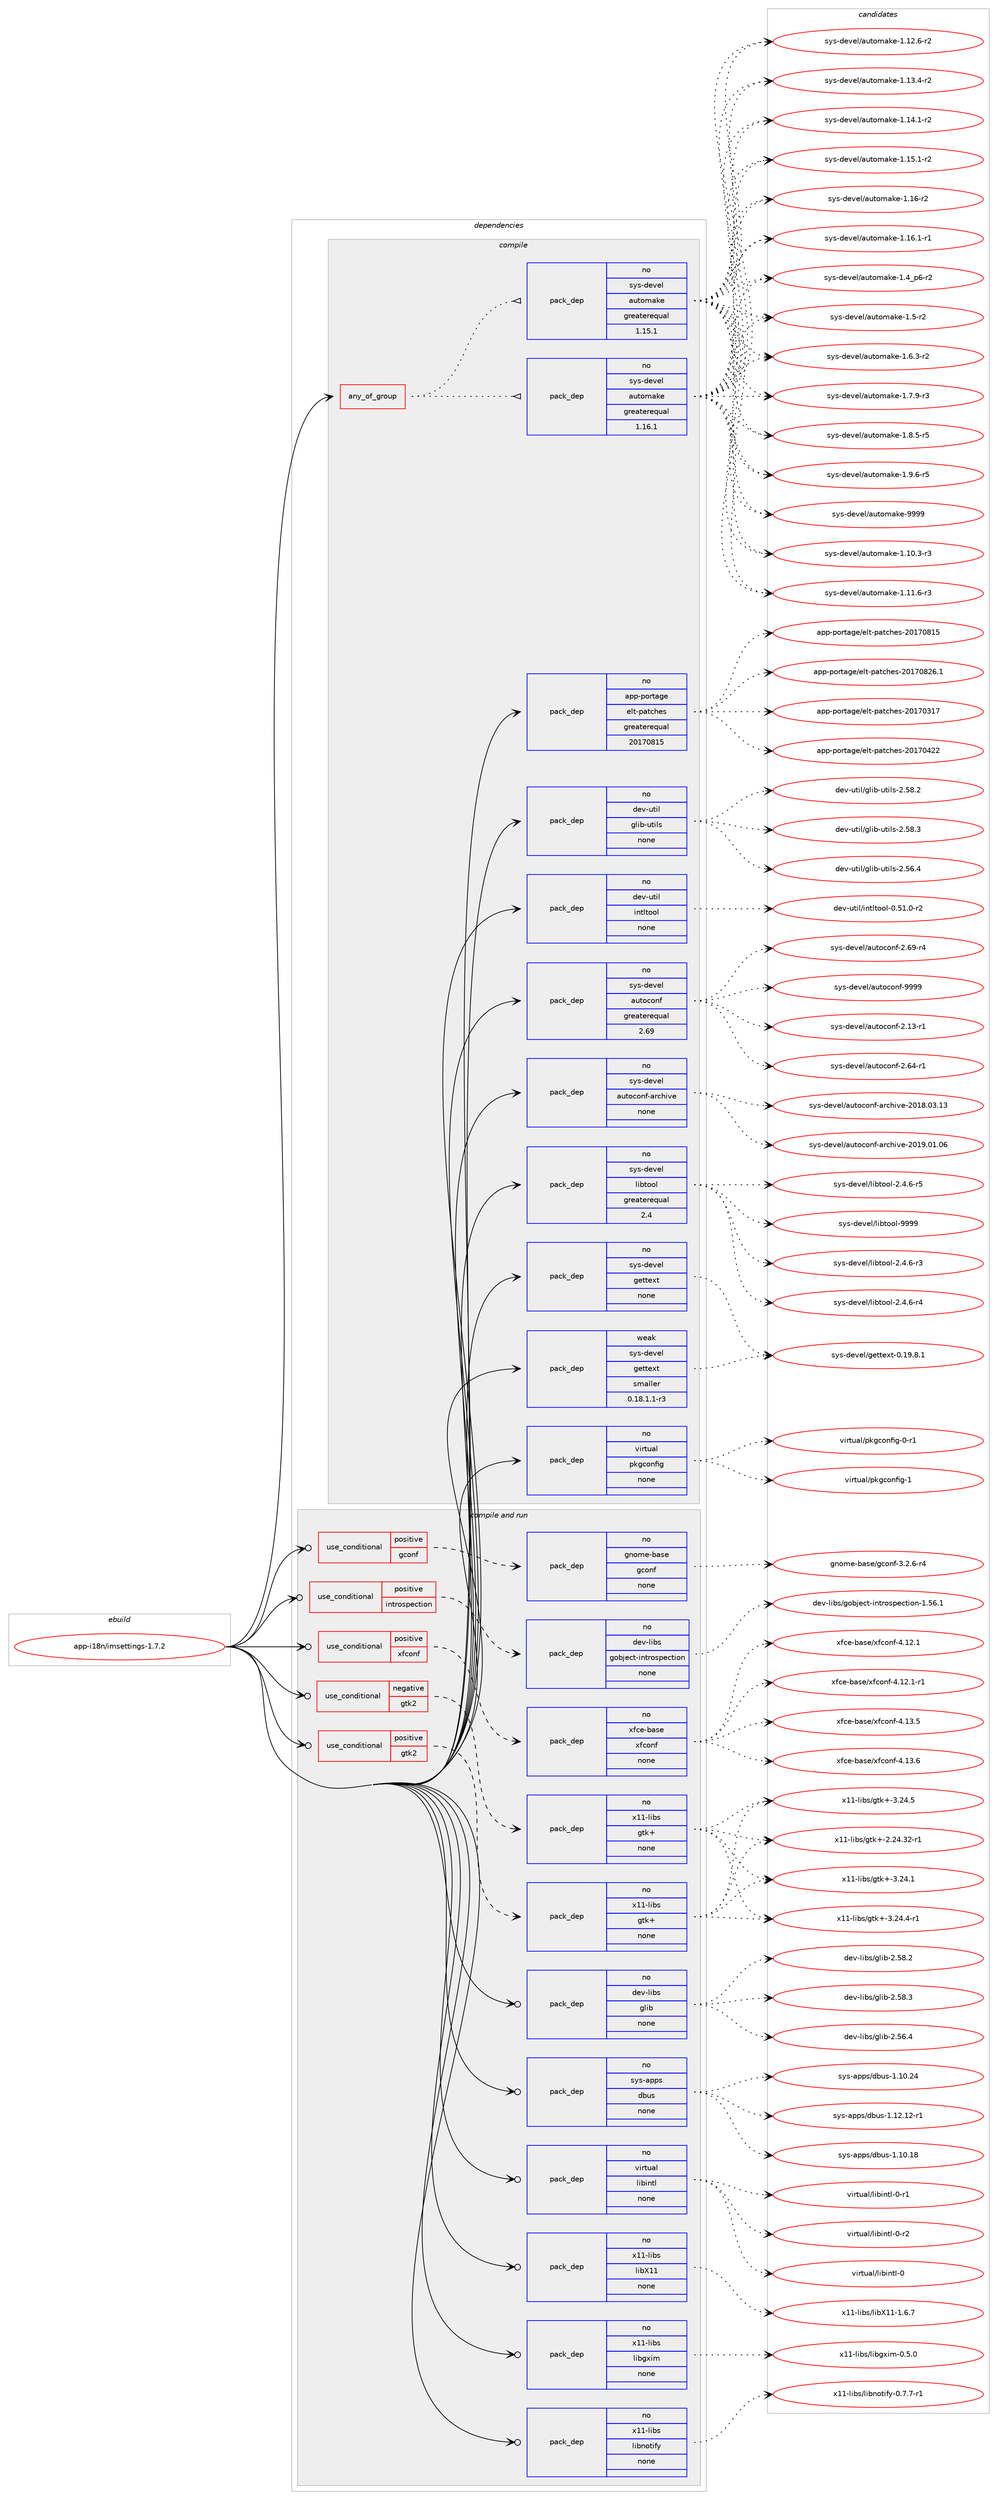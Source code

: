 digraph prolog {

# *************
# Graph options
# *************

newrank=true;
concentrate=true;
compound=true;
graph [rankdir=LR,fontname=Helvetica,fontsize=10,ranksep=1.5];#, ranksep=2.5, nodesep=0.2];
edge  [arrowhead=vee];
node  [fontname=Helvetica,fontsize=10];

# **********
# The ebuild
# **********

subgraph cluster_leftcol {
color=gray;
rank=same;
label=<<i>ebuild</i>>;
id [label="app-i18n/imsettings-1.7.2", color=red, width=4, href="../app-i18n/imsettings-1.7.2.svg"];
}

# ****************
# The dependencies
# ****************

subgraph cluster_midcol {
color=gray;
label=<<i>dependencies</i>>;
subgraph cluster_compile {
fillcolor="#eeeeee";
style=filled;
label=<<i>compile</i>>;
subgraph any19577 {
dependency1295420 [label=<<TABLE BORDER="0" CELLBORDER="1" CELLSPACING="0" CELLPADDING="4"><TR><TD CELLPADDING="10">any_of_group</TD></TR></TABLE>>, shape=none, color=red];subgraph pack922636 {
dependency1295421 [label=<<TABLE BORDER="0" CELLBORDER="1" CELLSPACING="0" CELLPADDING="4" WIDTH="220"><TR><TD ROWSPAN="6" CELLPADDING="30">pack_dep</TD></TR><TR><TD WIDTH="110">no</TD></TR><TR><TD>sys-devel</TD></TR><TR><TD>automake</TD></TR><TR><TD>greaterequal</TD></TR><TR><TD>1.16.1</TD></TR></TABLE>>, shape=none, color=blue];
}
dependency1295420:e -> dependency1295421:w [weight=20,style="dotted",arrowhead="oinv"];
subgraph pack922637 {
dependency1295422 [label=<<TABLE BORDER="0" CELLBORDER="1" CELLSPACING="0" CELLPADDING="4" WIDTH="220"><TR><TD ROWSPAN="6" CELLPADDING="30">pack_dep</TD></TR><TR><TD WIDTH="110">no</TD></TR><TR><TD>sys-devel</TD></TR><TR><TD>automake</TD></TR><TR><TD>greaterequal</TD></TR><TR><TD>1.15.1</TD></TR></TABLE>>, shape=none, color=blue];
}
dependency1295420:e -> dependency1295422:w [weight=20,style="dotted",arrowhead="oinv"];
}
id:e -> dependency1295420:w [weight=20,style="solid",arrowhead="vee"];
subgraph pack922638 {
dependency1295423 [label=<<TABLE BORDER="0" CELLBORDER="1" CELLSPACING="0" CELLPADDING="4" WIDTH="220"><TR><TD ROWSPAN="6" CELLPADDING="30">pack_dep</TD></TR><TR><TD WIDTH="110">no</TD></TR><TR><TD>app-portage</TD></TR><TR><TD>elt-patches</TD></TR><TR><TD>greaterequal</TD></TR><TR><TD>20170815</TD></TR></TABLE>>, shape=none, color=blue];
}
id:e -> dependency1295423:w [weight=20,style="solid",arrowhead="vee"];
subgraph pack922639 {
dependency1295424 [label=<<TABLE BORDER="0" CELLBORDER="1" CELLSPACING="0" CELLPADDING="4" WIDTH="220"><TR><TD ROWSPAN="6" CELLPADDING="30">pack_dep</TD></TR><TR><TD WIDTH="110">no</TD></TR><TR><TD>dev-util</TD></TR><TR><TD>glib-utils</TD></TR><TR><TD>none</TD></TR><TR><TD></TD></TR></TABLE>>, shape=none, color=blue];
}
id:e -> dependency1295424:w [weight=20,style="solid",arrowhead="vee"];
subgraph pack922640 {
dependency1295425 [label=<<TABLE BORDER="0" CELLBORDER="1" CELLSPACING="0" CELLPADDING="4" WIDTH="220"><TR><TD ROWSPAN="6" CELLPADDING="30">pack_dep</TD></TR><TR><TD WIDTH="110">no</TD></TR><TR><TD>dev-util</TD></TR><TR><TD>intltool</TD></TR><TR><TD>none</TD></TR><TR><TD></TD></TR></TABLE>>, shape=none, color=blue];
}
id:e -> dependency1295425:w [weight=20,style="solid",arrowhead="vee"];
subgraph pack922641 {
dependency1295426 [label=<<TABLE BORDER="0" CELLBORDER="1" CELLSPACING="0" CELLPADDING="4" WIDTH="220"><TR><TD ROWSPAN="6" CELLPADDING="30">pack_dep</TD></TR><TR><TD WIDTH="110">no</TD></TR><TR><TD>sys-devel</TD></TR><TR><TD>autoconf</TD></TR><TR><TD>greaterequal</TD></TR><TR><TD>2.69</TD></TR></TABLE>>, shape=none, color=blue];
}
id:e -> dependency1295426:w [weight=20,style="solid",arrowhead="vee"];
subgraph pack922642 {
dependency1295427 [label=<<TABLE BORDER="0" CELLBORDER="1" CELLSPACING="0" CELLPADDING="4" WIDTH="220"><TR><TD ROWSPAN="6" CELLPADDING="30">pack_dep</TD></TR><TR><TD WIDTH="110">no</TD></TR><TR><TD>sys-devel</TD></TR><TR><TD>autoconf-archive</TD></TR><TR><TD>none</TD></TR><TR><TD></TD></TR></TABLE>>, shape=none, color=blue];
}
id:e -> dependency1295427:w [weight=20,style="solid",arrowhead="vee"];
subgraph pack922643 {
dependency1295428 [label=<<TABLE BORDER="0" CELLBORDER="1" CELLSPACING="0" CELLPADDING="4" WIDTH="220"><TR><TD ROWSPAN="6" CELLPADDING="30">pack_dep</TD></TR><TR><TD WIDTH="110">no</TD></TR><TR><TD>sys-devel</TD></TR><TR><TD>gettext</TD></TR><TR><TD>none</TD></TR><TR><TD></TD></TR></TABLE>>, shape=none, color=blue];
}
id:e -> dependency1295428:w [weight=20,style="solid",arrowhead="vee"];
subgraph pack922644 {
dependency1295429 [label=<<TABLE BORDER="0" CELLBORDER="1" CELLSPACING="0" CELLPADDING="4" WIDTH="220"><TR><TD ROWSPAN="6" CELLPADDING="30">pack_dep</TD></TR><TR><TD WIDTH="110">no</TD></TR><TR><TD>sys-devel</TD></TR><TR><TD>libtool</TD></TR><TR><TD>greaterequal</TD></TR><TR><TD>2.4</TD></TR></TABLE>>, shape=none, color=blue];
}
id:e -> dependency1295429:w [weight=20,style="solid",arrowhead="vee"];
subgraph pack922645 {
dependency1295430 [label=<<TABLE BORDER="0" CELLBORDER="1" CELLSPACING="0" CELLPADDING="4" WIDTH="220"><TR><TD ROWSPAN="6" CELLPADDING="30">pack_dep</TD></TR><TR><TD WIDTH="110">no</TD></TR><TR><TD>virtual</TD></TR><TR><TD>pkgconfig</TD></TR><TR><TD>none</TD></TR><TR><TD></TD></TR></TABLE>>, shape=none, color=blue];
}
id:e -> dependency1295430:w [weight=20,style="solid",arrowhead="vee"];
subgraph pack922646 {
dependency1295431 [label=<<TABLE BORDER="0" CELLBORDER="1" CELLSPACING="0" CELLPADDING="4" WIDTH="220"><TR><TD ROWSPAN="6" CELLPADDING="30">pack_dep</TD></TR><TR><TD WIDTH="110">weak</TD></TR><TR><TD>sys-devel</TD></TR><TR><TD>gettext</TD></TR><TR><TD>smaller</TD></TR><TR><TD>0.18.1.1-r3</TD></TR></TABLE>>, shape=none, color=blue];
}
id:e -> dependency1295431:w [weight=20,style="solid",arrowhead="vee"];
}
subgraph cluster_compileandrun {
fillcolor="#eeeeee";
style=filled;
label=<<i>compile and run</i>>;
subgraph cond352669 {
dependency1295432 [label=<<TABLE BORDER="0" CELLBORDER="1" CELLSPACING="0" CELLPADDING="4"><TR><TD ROWSPAN="3" CELLPADDING="10">use_conditional</TD></TR><TR><TD>negative</TD></TR><TR><TD>gtk2</TD></TR></TABLE>>, shape=none, color=red];
subgraph pack922647 {
dependency1295433 [label=<<TABLE BORDER="0" CELLBORDER="1" CELLSPACING="0" CELLPADDING="4" WIDTH="220"><TR><TD ROWSPAN="6" CELLPADDING="30">pack_dep</TD></TR><TR><TD WIDTH="110">no</TD></TR><TR><TD>x11-libs</TD></TR><TR><TD>gtk+</TD></TR><TR><TD>none</TD></TR><TR><TD></TD></TR></TABLE>>, shape=none, color=blue];
}
dependency1295432:e -> dependency1295433:w [weight=20,style="dashed",arrowhead="vee"];
}
id:e -> dependency1295432:w [weight=20,style="solid",arrowhead="odotvee"];
subgraph cond352670 {
dependency1295434 [label=<<TABLE BORDER="0" CELLBORDER="1" CELLSPACING="0" CELLPADDING="4"><TR><TD ROWSPAN="3" CELLPADDING="10">use_conditional</TD></TR><TR><TD>positive</TD></TR><TR><TD>gconf</TD></TR></TABLE>>, shape=none, color=red];
subgraph pack922648 {
dependency1295435 [label=<<TABLE BORDER="0" CELLBORDER="1" CELLSPACING="0" CELLPADDING="4" WIDTH="220"><TR><TD ROWSPAN="6" CELLPADDING="30">pack_dep</TD></TR><TR><TD WIDTH="110">no</TD></TR><TR><TD>gnome-base</TD></TR><TR><TD>gconf</TD></TR><TR><TD>none</TD></TR><TR><TD></TD></TR></TABLE>>, shape=none, color=blue];
}
dependency1295434:e -> dependency1295435:w [weight=20,style="dashed",arrowhead="vee"];
}
id:e -> dependency1295434:w [weight=20,style="solid",arrowhead="odotvee"];
subgraph cond352671 {
dependency1295436 [label=<<TABLE BORDER="0" CELLBORDER="1" CELLSPACING="0" CELLPADDING="4"><TR><TD ROWSPAN="3" CELLPADDING="10">use_conditional</TD></TR><TR><TD>positive</TD></TR><TR><TD>gtk2</TD></TR></TABLE>>, shape=none, color=red];
subgraph pack922649 {
dependency1295437 [label=<<TABLE BORDER="0" CELLBORDER="1" CELLSPACING="0" CELLPADDING="4" WIDTH="220"><TR><TD ROWSPAN="6" CELLPADDING="30">pack_dep</TD></TR><TR><TD WIDTH="110">no</TD></TR><TR><TD>x11-libs</TD></TR><TR><TD>gtk+</TD></TR><TR><TD>none</TD></TR><TR><TD></TD></TR></TABLE>>, shape=none, color=blue];
}
dependency1295436:e -> dependency1295437:w [weight=20,style="dashed",arrowhead="vee"];
}
id:e -> dependency1295436:w [weight=20,style="solid",arrowhead="odotvee"];
subgraph cond352672 {
dependency1295438 [label=<<TABLE BORDER="0" CELLBORDER="1" CELLSPACING="0" CELLPADDING="4"><TR><TD ROWSPAN="3" CELLPADDING="10">use_conditional</TD></TR><TR><TD>positive</TD></TR><TR><TD>introspection</TD></TR></TABLE>>, shape=none, color=red];
subgraph pack922650 {
dependency1295439 [label=<<TABLE BORDER="0" CELLBORDER="1" CELLSPACING="0" CELLPADDING="4" WIDTH="220"><TR><TD ROWSPAN="6" CELLPADDING="30">pack_dep</TD></TR><TR><TD WIDTH="110">no</TD></TR><TR><TD>dev-libs</TD></TR><TR><TD>gobject-introspection</TD></TR><TR><TD>none</TD></TR><TR><TD></TD></TR></TABLE>>, shape=none, color=blue];
}
dependency1295438:e -> dependency1295439:w [weight=20,style="dashed",arrowhead="vee"];
}
id:e -> dependency1295438:w [weight=20,style="solid",arrowhead="odotvee"];
subgraph cond352673 {
dependency1295440 [label=<<TABLE BORDER="0" CELLBORDER="1" CELLSPACING="0" CELLPADDING="4"><TR><TD ROWSPAN="3" CELLPADDING="10">use_conditional</TD></TR><TR><TD>positive</TD></TR><TR><TD>xfconf</TD></TR></TABLE>>, shape=none, color=red];
subgraph pack922651 {
dependency1295441 [label=<<TABLE BORDER="0" CELLBORDER="1" CELLSPACING="0" CELLPADDING="4" WIDTH="220"><TR><TD ROWSPAN="6" CELLPADDING="30">pack_dep</TD></TR><TR><TD WIDTH="110">no</TD></TR><TR><TD>xfce-base</TD></TR><TR><TD>xfconf</TD></TR><TR><TD>none</TD></TR><TR><TD></TD></TR></TABLE>>, shape=none, color=blue];
}
dependency1295440:e -> dependency1295441:w [weight=20,style="dashed",arrowhead="vee"];
}
id:e -> dependency1295440:w [weight=20,style="solid",arrowhead="odotvee"];
subgraph pack922652 {
dependency1295442 [label=<<TABLE BORDER="0" CELLBORDER="1" CELLSPACING="0" CELLPADDING="4" WIDTH="220"><TR><TD ROWSPAN="6" CELLPADDING="30">pack_dep</TD></TR><TR><TD WIDTH="110">no</TD></TR><TR><TD>dev-libs</TD></TR><TR><TD>glib</TD></TR><TR><TD>none</TD></TR><TR><TD></TD></TR></TABLE>>, shape=none, color=blue];
}
id:e -> dependency1295442:w [weight=20,style="solid",arrowhead="odotvee"];
subgraph pack922653 {
dependency1295443 [label=<<TABLE BORDER="0" CELLBORDER="1" CELLSPACING="0" CELLPADDING="4" WIDTH="220"><TR><TD ROWSPAN="6" CELLPADDING="30">pack_dep</TD></TR><TR><TD WIDTH="110">no</TD></TR><TR><TD>sys-apps</TD></TR><TR><TD>dbus</TD></TR><TR><TD>none</TD></TR><TR><TD></TD></TR></TABLE>>, shape=none, color=blue];
}
id:e -> dependency1295443:w [weight=20,style="solid",arrowhead="odotvee"];
subgraph pack922654 {
dependency1295444 [label=<<TABLE BORDER="0" CELLBORDER="1" CELLSPACING="0" CELLPADDING="4" WIDTH="220"><TR><TD ROWSPAN="6" CELLPADDING="30">pack_dep</TD></TR><TR><TD WIDTH="110">no</TD></TR><TR><TD>virtual</TD></TR><TR><TD>libintl</TD></TR><TR><TD>none</TD></TR><TR><TD></TD></TR></TABLE>>, shape=none, color=blue];
}
id:e -> dependency1295444:w [weight=20,style="solid",arrowhead="odotvee"];
subgraph pack922655 {
dependency1295445 [label=<<TABLE BORDER="0" CELLBORDER="1" CELLSPACING="0" CELLPADDING="4" WIDTH="220"><TR><TD ROWSPAN="6" CELLPADDING="30">pack_dep</TD></TR><TR><TD WIDTH="110">no</TD></TR><TR><TD>x11-libs</TD></TR><TR><TD>libX11</TD></TR><TR><TD>none</TD></TR><TR><TD></TD></TR></TABLE>>, shape=none, color=blue];
}
id:e -> dependency1295445:w [weight=20,style="solid",arrowhead="odotvee"];
subgraph pack922656 {
dependency1295446 [label=<<TABLE BORDER="0" CELLBORDER="1" CELLSPACING="0" CELLPADDING="4" WIDTH="220"><TR><TD ROWSPAN="6" CELLPADDING="30">pack_dep</TD></TR><TR><TD WIDTH="110">no</TD></TR><TR><TD>x11-libs</TD></TR><TR><TD>libgxim</TD></TR><TR><TD>none</TD></TR><TR><TD></TD></TR></TABLE>>, shape=none, color=blue];
}
id:e -> dependency1295446:w [weight=20,style="solid",arrowhead="odotvee"];
subgraph pack922657 {
dependency1295447 [label=<<TABLE BORDER="0" CELLBORDER="1" CELLSPACING="0" CELLPADDING="4" WIDTH="220"><TR><TD ROWSPAN="6" CELLPADDING="30">pack_dep</TD></TR><TR><TD WIDTH="110">no</TD></TR><TR><TD>x11-libs</TD></TR><TR><TD>libnotify</TD></TR><TR><TD>none</TD></TR><TR><TD></TD></TR></TABLE>>, shape=none, color=blue];
}
id:e -> dependency1295447:w [weight=20,style="solid",arrowhead="odotvee"];
}
subgraph cluster_run {
fillcolor="#eeeeee";
style=filled;
label=<<i>run</i>>;
}
}

# **************
# The candidates
# **************

subgraph cluster_choices {
rank=same;
color=gray;
label=<<i>candidates</i>>;

subgraph choice922636 {
color=black;
nodesep=1;
choice11512111545100101118101108479711711611110997107101454946494846514511451 [label="sys-devel/automake-1.10.3-r3", color=red, width=4,href="../sys-devel/automake-1.10.3-r3.svg"];
choice11512111545100101118101108479711711611110997107101454946494946544511451 [label="sys-devel/automake-1.11.6-r3", color=red, width=4,href="../sys-devel/automake-1.11.6-r3.svg"];
choice11512111545100101118101108479711711611110997107101454946495046544511450 [label="sys-devel/automake-1.12.6-r2", color=red, width=4,href="../sys-devel/automake-1.12.6-r2.svg"];
choice11512111545100101118101108479711711611110997107101454946495146524511450 [label="sys-devel/automake-1.13.4-r2", color=red, width=4,href="../sys-devel/automake-1.13.4-r2.svg"];
choice11512111545100101118101108479711711611110997107101454946495246494511450 [label="sys-devel/automake-1.14.1-r2", color=red, width=4,href="../sys-devel/automake-1.14.1-r2.svg"];
choice11512111545100101118101108479711711611110997107101454946495346494511450 [label="sys-devel/automake-1.15.1-r2", color=red, width=4,href="../sys-devel/automake-1.15.1-r2.svg"];
choice1151211154510010111810110847971171161111099710710145494649544511450 [label="sys-devel/automake-1.16-r2", color=red, width=4,href="../sys-devel/automake-1.16-r2.svg"];
choice11512111545100101118101108479711711611110997107101454946495446494511449 [label="sys-devel/automake-1.16.1-r1", color=red, width=4,href="../sys-devel/automake-1.16.1-r1.svg"];
choice115121115451001011181011084797117116111109971071014549465295112544511450 [label="sys-devel/automake-1.4_p6-r2", color=red, width=4,href="../sys-devel/automake-1.4_p6-r2.svg"];
choice11512111545100101118101108479711711611110997107101454946534511450 [label="sys-devel/automake-1.5-r2", color=red, width=4,href="../sys-devel/automake-1.5-r2.svg"];
choice115121115451001011181011084797117116111109971071014549465446514511450 [label="sys-devel/automake-1.6.3-r2", color=red, width=4,href="../sys-devel/automake-1.6.3-r2.svg"];
choice115121115451001011181011084797117116111109971071014549465546574511451 [label="sys-devel/automake-1.7.9-r3", color=red, width=4,href="../sys-devel/automake-1.7.9-r3.svg"];
choice115121115451001011181011084797117116111109971071014549465646534511453 [label="sys-devel/automake-1.8.5-r5", color=red, width=4,href="../sys-devel/automake-1.8.5-r5.svg"];
choice115121115451001011181011084797117116111109971071014549465746544511453 [label="sys-devel/automake-1.9.6-r5", color=red, width=4,href="../sys-devel/automake-1.9.6-r5.svg"];
choice115121115451001011181011084797117116111109971071014557575757 [label="sys-devel/automake-9999", color=red, width=4,href="../sys-devel/automake-9999.svg"];
dependency1295421:e -> choice11512111545100101118101108479711711611110997107101454946494846514511451:w [style=dotted,weight="100"];
dependency1295421:e -> choice11512111545100101118101108479711711611110997107101454946494946544511451:w [style=dotted,weight="100"];
dependency1295421:e -> choice11512111545100101118101108479711711611110997107101454946495046544511450:w [style=dotted,weight="100"];
dependency1295421:e -> choice11512111545100101118101108479711711611110997107101454946495146524511450:w [style=dotted,weight="100"];
dependency1295421:e -> choice11512111545100101118101108479711711611110997107101454946495246494511450:w [style=dotted,weight="100"];
dependency1295421:e -> choice11512111545100101118101108479711711611110997107101454946495346494511450:w [style=dotted,weight="100"];
dependency1295421:e -> choice1151211154510010111810110847971171161111099710710145494649544511450:w [style=dotted,weight="100"];
dependency1295421:e -> choice11512111545100101118101108479711711611110997107101454946495446494511449:w [style=dotted,weight="100"];
dependency1295421:e -> choice115121115451001011181011084797117116111109971071014549465295112544511450:w [style=dotted,weight="100"];
dependency1295421:e -> choice11512111545100101118101108479711711611110997107101454946534511450:w [style=dotted,weight="100"];
dependency1295421:e -> choice115121115451001011181011084797117116111109971071014549465446514511450:w [style=dotted,weight="100"];
dependency1295421:e -> choice115121115451001011181011084797117116111109971071014549465546574511451:w [style=dotted,weight="100"];
dependency1295421:e -> choice115121115451001011181011084797117116111109971071014549465646534511453:w [style=dotted,weight="100"];
dependency1295421:e -> choice115121115451001011181011084797117116111109971071014549465746544511453:w [style=dotted,weight="100"];
dependency1295421:e -> choice115121115451001011181011084797117116111109971071014557575757:w [style=dotted,weight="100"];
}
subgraph choice922637 {
color=black;
nodesep=1;
choice11512111545100101118101108479711711611110997107101454946494846514511451 [label="sys-devel/automake-1.10.3-r3", color=red, width=4,href="../sys-devel/automake-1.10.3-r3.svg"];
choice11512111545100101118101108479711711611110997107101454946494946544511451 [label="sys-devel/automake-1.11.6-r3", color=red, width=4,href="../sys-devel/automake-1.11.6-r3.svg"];
choice11512111545100101118101108479711711611110997107101454946495046544511450 [label="sys-devel/automake-1.12.6-r2", color=red, width=4,href="../sys-devel/automake-1.12.6-r2.svg"];
choice11512111545100101118101108479711711611110997107101454946495146524511450 [label="sys-devel/automake-1.13.4-r2", color=red, width=4,href="../sys-devel/automake-1.13.4-r2.svg"];
choice11512111545100101118101108479711711611110997107101454946495246494511450 [label="sys-devel/automake-1.14.1-r2", color=red, width=4,href="../sys-devel/automake-1.14.1-r2.svg"];
choice11512111545100101118101108479711711611110997107101454946495346494511450 [label="sys-devel/automake-1.15.1-r2", color=red, width=4,href="../sys-devel/automake-1.15.1-r2.svg"];
choice1151211154510010111810110847971171161111099710710145494649544511450 [label="sys-devel/automake-1.16-r2", color=red, width=4,href="../sys-devel/automake-1.16-r2.svg"];
choice11512111545100101118101108479711711611110997107101454946495446494511449 [label="sys-devel/automake-1.16.1-r1", color=red, width=4,href="../sys-devel/automake-1.16.1-r1.svg"];
choice115121115451001011181011084797117116111109971071014549465295112544511450 [label="sys-devel/automake-1.4_p6-r2", color=red, width=4,href="../sys-devel/automake-1.4_p6-r2.svg"];
choice11512111545100101118101108479711711611110997107101454946534511450 [label="sys-devel/automake-1.5-r2", color=red, width=4,href="../sys-devel/automake-1.5-r2.svg"];
choice115121115451001011181011084797117116111109971071014549465446514511450 [label="sys-devel/automake-1.6.3-r2", color=red, width=4,href="../sys-devel/automake-1.6.3-r2.svg"];
choice115121115451001011181011084797117116111109971071014549465546574511451 [label="sys-devel/automake-1.7.9-r3", color=red, width=4,href="../sys-devel/automake-1.7.9-r3.svg"];
choice115121115451001011181011084797117116111109971071014549465646534511453 [label="sys-devel/automake-1.8.5-r5", color=red, width=4,href="../sys-devel/automake-1.8.5-r5.svg"];
choice115121115451001011181011084797117116111109971071014549465746544511453 [label="sys-devel/automake-1.9.6-r5", color=red, width=4,href="../sys-devel/automake-1.9.6-r5.svg"];
choice115121115451001011181011084797117116111109971071014557575757 [label="sys-devel/automake-9999", color=red, width=4,href="../sys-devel/automake-9999.svg"];
dependency1295422:e -> choice11512111545100101118101108479711711611110997107101454946494846514511451:w [style=dotted,weight="100"];
dependency1295422:e -> choice11512111545100101118101108479711711611110997107101454946494946544511451:w [style=dotted,weight="100"];
dependency1295422:e -> choice11512111545100101118101108479711711611110997107101454946495046544511450:w [style=dotted,weight="100"];
dependency1295422:e -> choice11512111545100101118101108479711711611110997107101454946495146524511450:w [style=dotted,weight="100"];
dependency1295422:e -> choice11512111545100101118101108479711711611110997107101454946495246494511450:w [style=dotted,weight="100"];
dependency1295422:e -> choice11512111545100101118101108479711711611110997107101454946495346494511450:w [style=dotted,weight="100"];
dependency1295422:e -> choice1151211154510010111810110847971171161111099710710145494649544511450:w [style=dotted,weight="100"];
dependency1295422:e -> choice11512111545100101118101108479711711611110997107101454946495446494511449:w [style=dotted,weight="100"];
dependency1295422:e -> choice115121115451001011181011084797117116111109971071014549465295112544511450:w [style=dotted,weight="100"];
dependency1295422:e -> choice11512111545100101118101108479711711611110997107101454946534511450:w [style=dotted,weight="100"];
dependency1295422:e -> choice115121115451001011181011084797117116111109971071014549465446514511450:w [style=dotted,weight="100"];
dependency1295422:e -> choice115121115451001011181011084797117116111109971071014549465546574511451:w [style=dotted,weight="100"];
dependency1295422:e -> choice115121115451001011181011084797117116111109971071014549465646534511453:w [style=dotted,weight="100"];
dependency1295422:e -> choice115121115451001011181011084797117116111109971071014549465746544511453:w [style=dotted,weight="100"];
dependency1295422:e -> choice115121115451001011181011084797117116111109971071014557575757:w [style=dotted,weight="100"];
}
subgraph choice922638 {
color=black;
nodesep=1;
choice97112112451121111141169710310147101108116451129711699104101115455048495548514955 [label="app-portage/elt-patches-20170317", color=red, width=4,href="../app-portage/elt-patches-20170317.svg"];
choice97112112451121111141169710310147101108116451129711699104101115455048495548525050 [label="app-portage/elt-patches-20170422", color=red, width=4,href="../app-portage/elt-patches-20170422.svg"];
choice97112112451121111141169710310147101108116451129711699104101115455048495548564953 [label="app-portage/elt-patches-20170815", color=red, width=4,href="../app-portage/elt-patches-20170815.svg"];
choice971121124511211111411697103101471011081164511297116991041011154550484955485650544649 [label="app-portage/elt-patches-20170826.1", color=red, width=4,href="../app-portage/elt-patches-20170826.1.svg"];
dependency1295423:e -> choice97112112451121111141169710310147101108116451129711699104101115455048495548514955:w [style=dotted,weight="100"];
dependency1295423:e -> choice97112112451121111141169710310147101108116451129711699104101115455048495548525050:w [style=dotted,weight="100"];
dependency1295423:e -> choice97112112451121111141169710310147101108116451129711699104101115455048495548564953:w [style=dotted,weight="100"];
dependency1295423:e -> choice971121124511211111411697103101471011081164511297116991041011154550484955485650544649:w [style=dotted,weight="100"];
}
subgraph choice922639 {
color=black;
nodesep=1;
choice1001011184511711610510847103108105984511711610510811545504653544652 [label="dev-util/glib-utils-2.56.4", color=red, width=4,href="../dev-util/glib-utils-2.56.4.svg"];
choice1001011184511711610510847103108105984511711610510811545504653564650 [label="dev-util/glib-utils-2.58.2", color=red, width=4,href="../dev-util/glib-utils-2.58.2.svg"];
choice1001011184511711610510847103108105984511711610510811545504653564651 [label="dev-util/glib-utils-2.58.3", color=red, width=4,href="../dev-util/glib-utils-2.58.3.svg"];
dependency1295424:e -> choice1001011184511711610510847103108105984511711610510811545504653544652:w [style=dotted,weight="100"];
dependency1295424:e -> choice1001011184511711610510847103108105984511711610510811545504653564650:w [style=dotted,weight="100"];
dependency1295424:e -> choice1001011184511711610510847103108105984511711610510811545504653564651:w [style=dotted,weight="100"];
}
subgraph choice922640 {
color=black;
nodesep=1;
choice1001011184511711610510847105110116108116111111108454846534946484511450 [label="dev-util/intltool-0.51.0-r2", color=red, width=4,href="../dev-util/intltool-0.51.0-r2.svg"];
dependency1295425:e -> choice1001011184511711610510847105110116108116111111108454846534946484511450:w [style=dotted,weight="100"];
}
subgraph choice922641 {
color=black;
nodesep=1;
choice1151211154510010111810110847971171161119911111010245504649514511449 [label="sys-devel/autoconf-2.13-r1", color=red, width=4,href="../sys-devel/autoconf-2.13-r1.svg"];
choice1151211154510010111810110847971171161119911111010245504654524511449 [label="sys-devel/autoconf-2.64-r1", color=red, width=4,href="../sys-devel/autoconf-2.64-r1.svg"];
choice1151211154510010111810110847971171161119911111010245504654574511452 [label="sys-devel/autoconf-2.69-r4", color=red, width=4,href="../sys-devel/autoconf-2.69-r4.svg"];
choice115121115451001011181011084797117116111991111101024557575757 [label="sys-devel/autoconf-9999", color=red, width=4,href="../sys-devel/autoconf-9999.svg"];
dependency1295426:e -> choice1151211154510010111810110847971171161119911111010245504649514511449:w [style=dotted,weight="100"];
dependency1295426:e -> choice1151211154510010111810110847971171161119911111010245504654524511449:w [style=dotted,weight="100"];
dependency1295426:e -> choice1151211154510010111810110847971171161119911111010245504654574511452:w [style=dotted,weight="100"];
dependency1295426:e -> choice115121115451001011181011084797117116111991111101024557575757:w [style=dotted,weight="100"];
}
subgraph choice922642 {
color=black;
nodesep=1;
choice115121115451001011181011084797117116111991111101024597114991041051181014550484956464851464951 [label="sys-devel/autoconf-archive-2018.03.13", color=red, width=4,href="../sys-devel/autoconf-archive-2018.03.13.svg"];
choice115121115451001011181011084797117116111991111101024597114991041051181014550484957464849464854 [label="sys-devel/autoconf-archive-2019.01.06", color=red, width=4,href="../sys-devel/autoconf-archive-2019.01.06.svg"];
dependency1295427:e -> choice115121115451001011181011084797117116111991111101024597114991041051181014550484956464851464951:w [style=dotted,weight="100"];
dependency1295427:e -> choice115121115451001011181011084797117116111991111101024597114991041051181014550484957464849464854:w [style=dotted,weight="100"];
}
subgraph choice922643 {
color=black;
nodesep=1;
choice1151211154510010111810110847103101116116101120116454846495746564649 [label="sys-devel/gettext-0.19.8.1", color=red, width=4,href="../sys-devel/gettext-0.19.8.1.svg"];
dependency1295428:e -> choice1151211154510010111810110847103101116116101120116454846495746564649:w [style=dotted,weight="100"];
}
subgraph choice922644 {
color=black;
nodesep=1;
choice1151211154510010111810110847108105981161111111084550465246544511451 [label="sys-devel/libtool-2.4.6-r3", color=red, width=4,href="../sys-devel/libtool-2.4.6-r3.svg"];
choice1151211154510010111810110847108105981161111111084550465246544511452 [label="sys-devel/libtool-2.4.6-r4", color=red, width=4,href="../sys-devel/libtool-2.4.6-r4.svg"];
choice1151211154510010111810110847108105981161111111084550465246544511453 [label="sys-devel/libtool-2.4.6-r5", color=red, width=4,href="../sys-devel/libtool-2.4.6-r5.svg"];
choice1151211154510010111810110847108105981161111111084557575757 [label="sys-devel/libtool-9999", color=red, width=4,href="../sys-devel/libtool-9999.svg"];
dependency1295429:e -> choice1151211154510010111810110847108105981161111111084550465246544511451:w [style=dotted,weight="100"];
dependency1295429:e -> choice1151211154510010111810110847108105981161111111084550465246544511452:w [style=dotted,weight="100"];
dependency1295429:e -> choice1151211154510010111810110847108105981161111111084550465246544511453:w [style=dotted,weight="100"];
dependency1295429:e -> choice1151211154510010111810110847108105981161111111084557575757:w [style=dotted,weight="100"];
}
subgraph choice922645 {
color=black;
nodesep=1;
choice11810511411611797108471121071039911111010210510345484511449 [label="virtual/pkgconfig-0-r1", color=red, width=4,href="../virtual/pkgconfig-0-r1.svg"];
choice1181051141161179710847112107103991111101021051034549 [label="virtual/pkgconfig-1", color=red, width=4,href="../virtual/pkgconfig-1.svg"];
dependency1295430:e -> choice11810511411611797108471121071039911111010210510345484511449:w [style=dotted,weight="100"];
dependency1295430:e -> choice1181051141161179710847112107103991111101021051034549:w [style=dotted,weight="100"];
}
subgraph choice922646 {
color=black;
nodesep=1;
choice1151211154510010111810110847103101116116101120116454846495746564649 [label="sys-devel/gettext-0.19.8.1", color=red, width=4,href="../sys-devel/gettext-0.19.8.1.svg"];
dependency1295431:e -> choice1151211154510010111810110847103101116116101120116454846495746564649:w [style=dotted,weight="100"];
}
subgraph choice922647 {
color=black;
nodesep=1;
choice12049494510810598115471031161074345504650524651504511449 [label="x11-libs/gtk+-2.24.32-r1", color=red, width=4,href="../x11-libs/gtk+-2.24.32-r1.svg"];
choice12049494510810598115471031161074345514650524649 [label="x11-libs/gtk+-3.24.1", color=red, width=4,href="../x11-libs/gtk+-3.24.1.svg"];
choice120494945108105981154710311610743455146505246524511449 [label="x11-libs/gtk+-3.24.4-r1", color=red, width=4,href="../x11-libs/gtk+-3.24.4-r1.svg"];
choice12049494510810598115471031161074345514650524653 [label="x11-libs/gtk+-3.24.5", color=red, width=4,href="../x11-libs/gtk+-3.24.5.svg"];
dependency1295433:e -> choice12049494510810598115471031161074345504650524651504511449:w [style=dotted,weight="100"];
dependency1295433:e -> choice12049494510810598115471031161074345514650524649:w [style=dotted,weight="100"];
dependency1295433:e -> choice120494945108105981154710311610743455146505246524511449:w [style=dotted,weight="100"];
dependency1295433:e -> choice12049494510810598115471031161074345514650524653:w [style=dotted,weight="100"];
}
subgraph choice922648 {
color=black;
nodesep=1;
choice10311011110910145989711510147103991111101024551465046544511452 [label="gnome-base/gconf-3.2.6-r4", color=red, width=4,href="../gnome-base/gconf-3.2.6-r4.svg"];
dependency1295435:e -> choice10311011110910145989711510147103991111101024551465046544511452:w [style=dotted,weight="100"];
}
subgraph choice922649 {
color=black;
nodesep=1;
choice12049494510810598115471031161074345504650524651504511449 [label="x11-libs/gtk+-2.24.32-r1", color=red, width=4,href="../x11-libs/gtk+-2.24.32-r1.svg"];
choice12049494510810598115471031161074345514650524649 [label="x11-libs/gtk+-3.24.1", color=red, width=4,href="../x11-libs/gtk+-3.24.1.svg"];
choice120494945108105981154710311610743455146505246524511449 [label="x11-libs/gtk+-3.24.4-r1", color=red, width=4,href="../x11-libs/gtk+-3.24.4-r1.svg"];
choice12049494510810598115471031161074345514650524653 [label="x11-libs/gtk+-3.24.5", color=red, width=4,href="../x11-libs/gtk+-3.24.5.svg"];
dependency1295437:e -> choice12049494510810598115471031161074345504650524651504511449:w [style=dotted,weight="100"];
dependency1295437:e -> choice12049494510810598115471031161074345514650524649:w [style=dotted,weight="100"];
dependency1295437:e -> choice120494945108105981154710311610743455146505246524511449:w [style=dotted,weight="100"];
dependency1295437:e -> choice12049494510810598115471031161074345514650524653:w [style=dotted,weight="100"];
}
subgraph choice922650 {
color=black;
nodesep=1;
choice1001011184510810598115471031119810610199116451051101161141111151121019911610511111045494653544649 [label="dev-libs/gobject-introspection-1.56.1", color=red, width=4,href="../dev-libs/gobject-introspection-1.56.1.svg"];
dependency1295439:e -> choice1001011184510810598115471031119810610199116451051101161141111151121019911610511111045494653544649:w [style=dotted,weight="100"];
}
subgraph choice922651 {
color=black;
nodesep=1;
choice12010299101459897115101471201029911111010245524649504649 [label="xfce-base/xfconf-4.12.1", color=red, width=4,href="../xfce-base/xfconf-4.12.1.svg"];
choice120102991014598971151014712010299111110102455246495046494511449 [label="xfce-base/xfconf-4.12.1-r1", color=red, width=4,href="../xfce-base/xfconf-4.12.1-r1.svg"];
choice12010299101459897115101471201029911111010245524649514653 [label="xfce-base/xfconf-4.13.5", color=red, width=4,href="../xfce-base/xfconf-4.13.5.svg"];
choice12010299101459897115101471201029911111010245524649514654 [label="xfce-base/xfconf-4.13.6", color=red, width=4,href="../xfce-base/xfconf-4.13.6.svg"];
dependency1295441:e -> choice12010299101459897115101471201029911111010245524649504649:w [style=dotted,weight="100"];
dependency1295441:e -> choice120102991014598971151014712010299111110102455246495046494511449:w [style=dotted,weight="100"];
dependency1295441:e -> choice12010299101459897115101471201029911111010245524649514653:w [style=dotted,weight="100"];
dependency1295441:e -> choice12010299101459897115101471201029911111010245524649514654:w [style=dotted,weight="100"];
}
subgraph choice922652 {
color=black;
nodesep=1;
choice1001011184510810598115471031081059845504653544652 [label="dev-libs/glib-2.56.4", color=red, width=4,href="../dev-libs/glib-2.56.4.svg"];
choice1001011184510810598115471031081059845504653564650 [label="dev-libs/glib-2.58.2", color=red, width=4,href="../dev-libs/glib-2.58.2.svg"];
choice1001011184510810598115471031081059845504653564651 [label="dev-libs/glib-2.58.3", color=red, width=4,href="../dev-libs/glib-2.58.3.svg"];
dependency1295442:e -> choice1001011184510810598115471031081059845504653544652:w [style=dotted,weight="100"];
dependency1295442:e -> choice1001011184510810598115471031081059845504653564650:w [style=dotted,weight="100"];
dependency1295442:e -> choice1001011184510810598115471031081059845504653564651:w [style=dotted,weight="100"];
}
subgraph choice922653 {
color=black;
nodesep=1;
choice115121115459711211211547100981171154549464948464956 [label="sys-apps/dbus-1.10.18", color=red, width=4,href="../sys-apps/dbus-1.10.18.svg"];
choice115121115459711211211547100981171154549464948465052 [label="sys-apps/dbus-1.10.24", color=red, width=4,href="../sys-apps/dbus-1.10.24.svg"];
choice1151211154597112112115471009811711545494649504649504511449 [label="sys-apps/dbus-1.12.12-r1", color=red, width=4,href="../sys-apps/dbus-1.12.12-r1.svg"];
dependency1295443:e -> choice115121115459711211211547100981171154549464948464956:w [style=dotted,weight="100"];
dependency1295443:e -> choice115121115459711211211547100981171154549464948465052:w [style=dotted,weight="100"];
dependency1295443:e -> choice1151211154597112112115471009811711545494649504649504511449:w [style=dotted,weight="100"];
}
subgraph choice922654 {
color=black;
nodesep=1;
choice1181051141161179710847108105981051101161084548 [label="virtual/libintl-0", color=red, width=4,href="../virtual/libintl-0.svg"];
choice11810511411611797108471081059810511011610845484511449 [label="virtual/libintl-0-r1", color=red, width=4,href="../virtual/libintl-0-r1.svg"];
choice11810511411611797108471081059810511011610845484511450 [label="virtual/libintl-0-r2", color=red, width=4,href="../virtual/libintl-0-r2.svg"];
dependency1295444:e -> choice1181051141161179710847108105981051101161084548:w [style=dotted,weight="100"];
dependency1295444:e -> choice11810511411611797108471081059810511011610845484511449:w [style=dotted,weight="100"];
dependency1295444:e -> choice11810511411611797108471081059810511011610845484511450:w [style=dotted,weight="100"];
}
subgraph choice922655 {
color=black;
nodesep=1;
choice120494945108105981154710810598884949454946544655 [label="x11-libs/libX11-1.6.7", color=red, width=4,href="../x11-libs/libX11-1.6.7.svg"];
dependency1295445:e -> choice120494945108105981154710810598884949454946544655:w [style=dotted,weight="100"];
}
subgraph choice922656 {
color=black;
nodesep=1;
choice120494945108105981154710810598103120105109454846534648 [label="x11-libs/libgxim-0.5.0", color=red, width=4,href="../x11-libs/libgxim-0.5.0.svg"];
dependency1295446:e -> choice120494945108105981154710810598103120105109454846534648:w [style=dotted,weight="100"];
}
subgraph choice922657 {
color=black;
nodesep=1;
choice1204949451081059811547108105981101111161051021214548465546554511449 [label="x11-libs/libnotify-0.7.7-r1", color=red, width=4,href="../x11-libs/libnotify-0.7.7-r1.svg"];
dependency1295447:e -> choice1204949451081059811547108105981101111161051021214548465546554511449:w [style=dotted,weight="100"];
}
}

}
